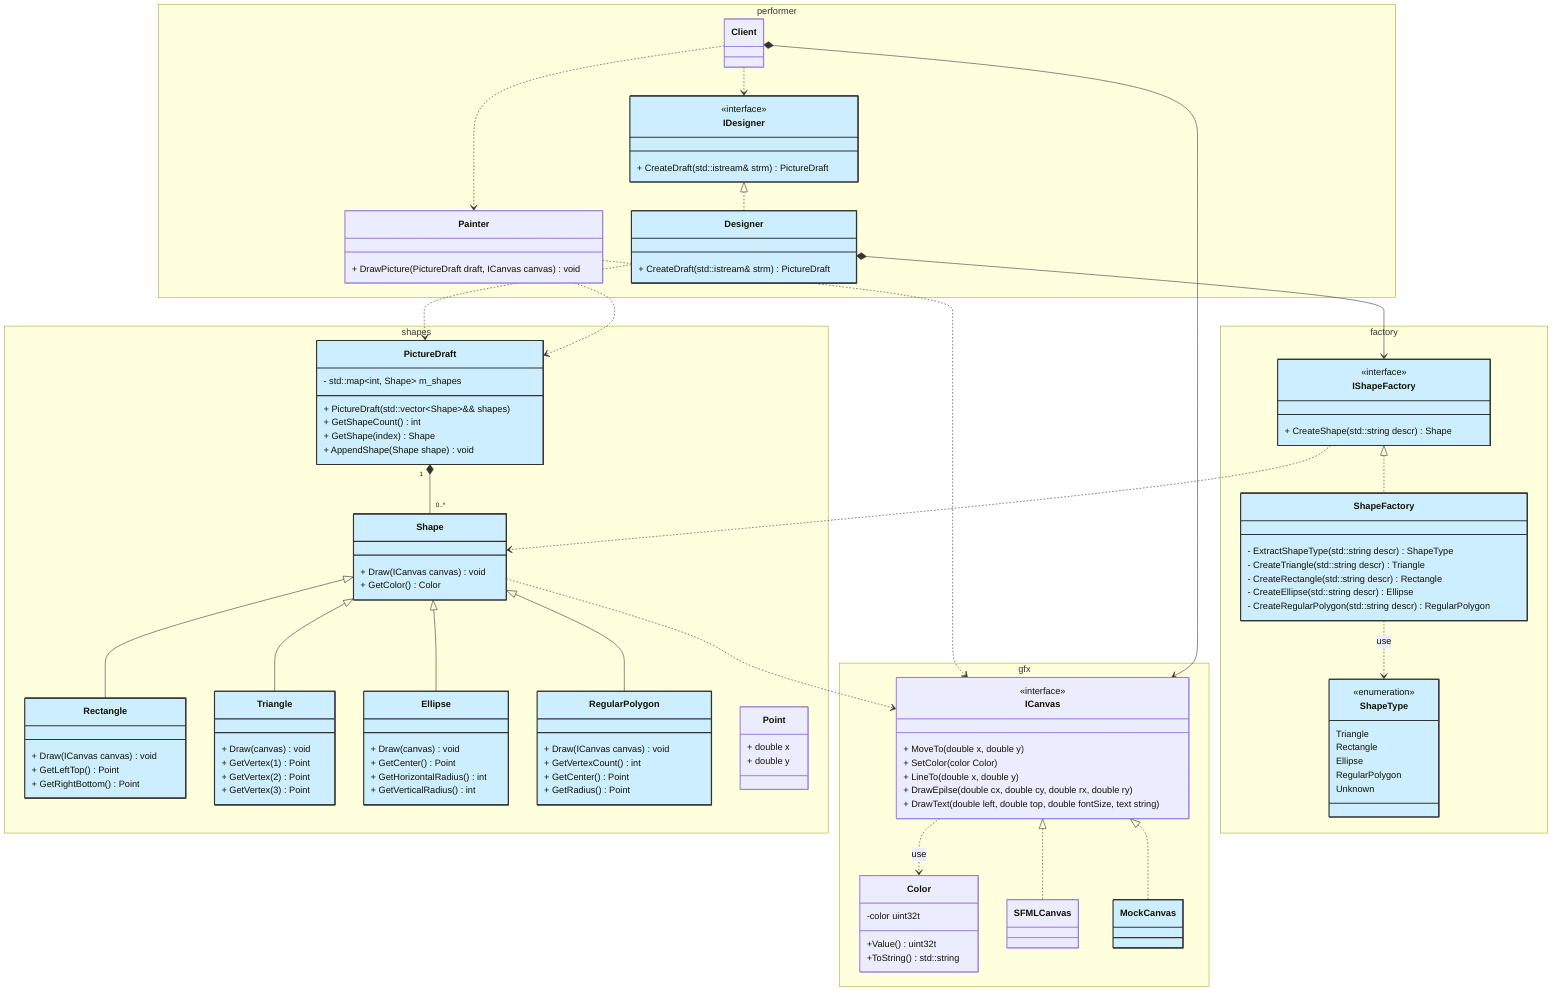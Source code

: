 classDiagram

    namespace performer {
        class Painter {
            + DrawPicture(PictureDraft draft, ICanvas canvas) void
        }

        class IDesigner:::tested {
            <<interface>>
            + CreateDraft(std::istream& strm) PictureDraft
        }

        class Designer:::tested {
            + CreateDraft(std::istream& strm) PictureDraft
        }

        class Client
    }

    namespace shapes {

        class PictureDraft:::tested {
            + PictureDraft(std::vector~Shape~&& shapes)
            + GetShapeCount() int
            + GetShape(index) Shape
            + AppendShape(Shape shape) void
            - std::map~int, Shape~ m_shapes
        }

        class Shape:::tested {
            + Draw(ICanvas canvas) void
            + GetColor() Color
        }

        class Rectangle:::tested {
            + Draw(ICanvas canvas) void
            + GetLeftTop() Point
            + GetRightBottom() Point
        }

        class Triangle:::tested {
            + Draw(canvas) void
            + GetVertex(1) Point
            + GetVertex(2) Point
            + GetVertex(3) Point
        }

        class Ellipse:::tested {
            + Draw(canvas) void
            + GetCenter() Point
            + GetHorizontalRadius() int
            + GetVerticalRadius() int
        }

        class RegularPolygon:::tested {
            + Draw(ICanvas canvas) void
            + GetVertexCount() int
            + GetCenter() Point
            + GetRadius() Point
        }

        class Point {
            + double x
            + double y
        }
    }

    namespace gfx {
        class Color {
            +Value() uint32t
            +ToString() std::string

            -color uint32t
        }

        class SFMLCanvas
        class MockCanvas:::tested

        class ICanvas {
            <<interface>>
            + MoveTo(double x, double y)
            + SetColor(color Color)
            + LineTo(double x, double y)
            + DrawEpilse(double cx, double cy, double rx, double ry)
            + DrawText(double left, double top, double fontSize, text string)
        }
    }



    namespace factory {
        class IShapeFactory:::tested {
            <<interface>>
            + CreateShape(std::string descr) Shape
        }

        class ShapeFactory:::tested {
            - ExtractShapeType(std::string descr) ShapeType
            - CreateTriangle(std::string descr) Triangle
            - CreateRectangle(std::string descr) Rectangle
            - CreateEllipse(std::string descr) Ellipse
            - CreateRegularPolygon(std::string descr) RegularPolygon
        }

        class ShapeType:::tested {
            <<enumeration>>
            Triangle
            Rectangle
            Ellipse
            RegularPolygon
            Unknown
        }
    }


    Shape <|-- Rectangle 
    Shape <|-- Triangle
    Shape <|-- Ellipse
    Shape <|-- RegularPolygon
    PictureDraft "1" *-- "0..*" Shape
    Designer ..> PictureDraft
    Painter ..> PictureDraft

    ICanvas <|.. SFMLCanvas
    ICanvas <|.. MockCanvas

    Painter ..> ICanvas
    Shape ..> ICanvas

    Client *--> ICanvas
    ICanvas ..> Color : use

    IShapeFactory <|.. ShapeFactory 
    IShapeFactory ..> Shape
    ShapeFactory ..> ShapeType : use
    Designer *--> IShapeFactory

    IDesigner <|.. Designer
    Client ..> Painter
    Client ..> IDesigner

    classDef tested fill:#CCEEFF,stroke:#333,stroke-width:2px;
